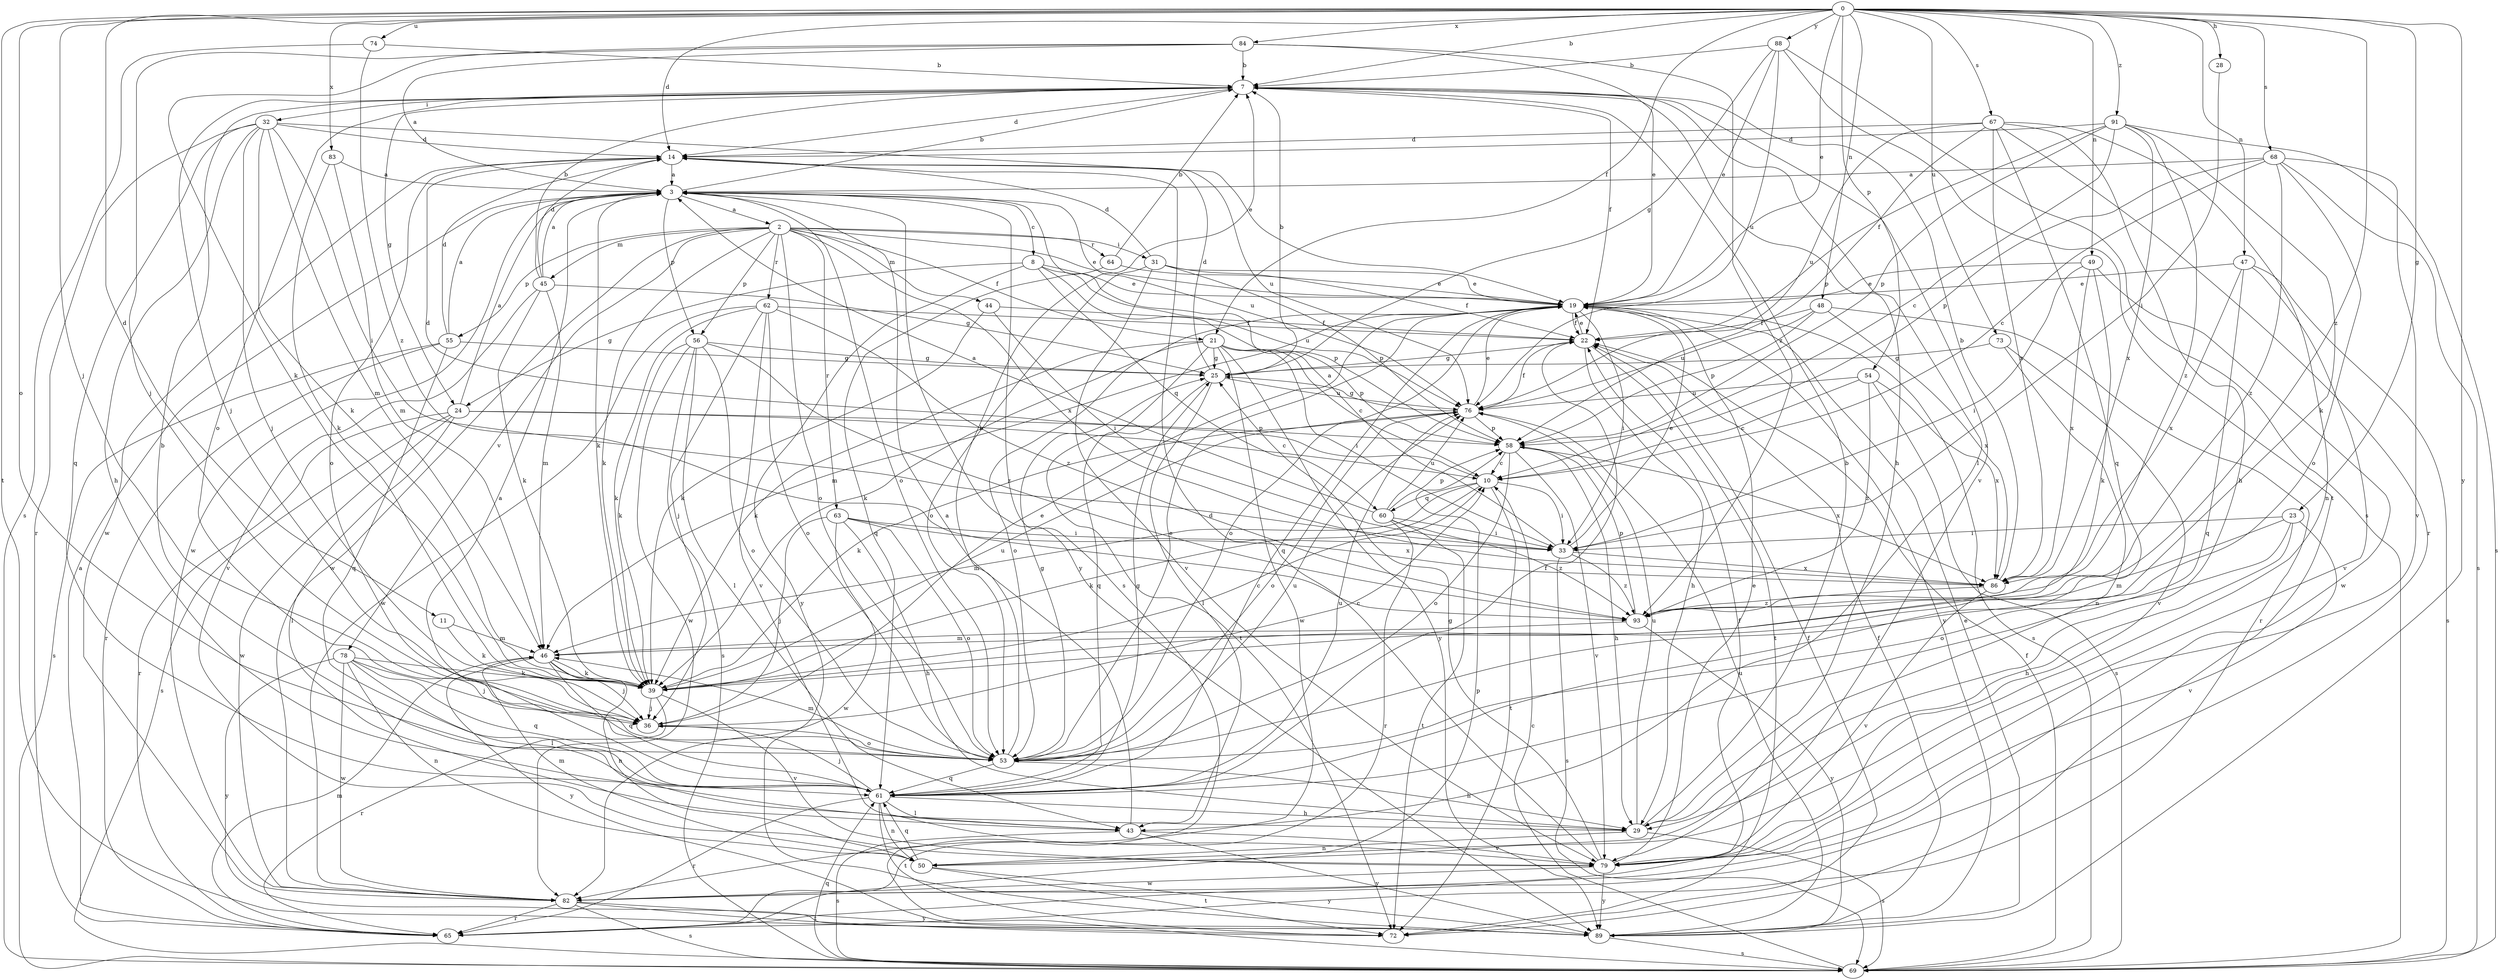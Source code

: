 strict digraph  {
0;
2;
3;
7;
8;
10;
11;
14;
19;
21;
22;
23;
24;
25;
28;
29;
31;
32;
33;
36;
39;
43;
44;
45;
46;
47;
48;
49;
50;
53;
54;
55;
56;
58;
60;
61;
62;
63;
64;
65;
67;
68;
69;
72;
73;
74;
76;
78;
79;
82;
83;
84;
86;
88;
89;
91;
93;
0 -> 7  [label=b];
0 -> 11  [label=d];
0 -> 14  [label=d];
0 -> 19  [label=e];
0 -> 21  [label=f];
0 -> 23  [label=g];
0 -> 28  [label=h];
0 -> 36  [label=j];
0 -> 47  [label=n];
0 -> 48  [label=n];
0 -> 49  [label=n];
0 -> 53  [label=o];
0 -> 54  [label=p];
0 -> 67  [label=s];
0 -> 68  [label=s];
0 -> 72  [label=t];
0 -> 73  [label=u];
0 -> 74  [label=u];
0 -> 83  [label=x];
0 -> 84  [label=x];
0 -> 88  [label=y];
0 -> 89  [label=y];
0 -> 91  [label=z];
0 -> 93  [label=z];
2 -> 19  [label=e];
2 -> 21  [label=f];
2 -> 31  [label=i];
2 -> 39  [label=k];
2 -> 44  [label=m];
2 -> 45  [label=m];
2 -> 53  [label=o];
2 -> 55  [label=p];
2 -> 56  [label=p];
2 -> 62  [label=r];
2 -> 63  [label=r];
2 -> 64  [label=r];
2 -> 78  [label=v];
2 -> 82  [label=w];
2 -> 86  [label=x];
3 -> 2  [label=a];
3 -> 7  [label=b];
3 -> 8  [label=c];
3 -> 39  [label=k];
3 -> 53  [label=o];
3 -> 56  [label=p];
3 -> 69  [label=s];
3 -> 76  [label=u];
3 -> 82  [label=w];
3 -> 89  [label=y];
7 -> 14  [label=d];
7 -> 22  [label=f];
7 -> 24  [label=g];
7 -> 29  [label=h];
7 -> 32  [label=i];
7 -> 36  [label=j];
7 -> 43  [label=l];
7 -> 53  [label=o];
7 -> 79  [label=v];
8 -> 19  [label=e];
8 -> 24  [label=g];
8 -> 58  [label=p];
8 -> 60  [label=q];
8 -> 76  [label=u];
8 -> 89  [label=y];
10 -> 14  [label=d];
10 -> 33  [label=i];
10 -> 39  [label=k];
10 -> 46  [label=m];
10 -> 60  [label=q];
10 -> 72  [label=t];
11 -> 39  [label=k];
11 -> 46  [label=m];
14 -> 3  [label=a];
14 -> 53  [label=o];
14 -> 76  [label=u];
14 -> 82  [label=w];
19 -> 22  [label=f];
19 -> 33  [label=i];
19 -> 39  [label=k];
19 -> 46  [label=m];
19 -> 53  [label=o];
19 -> 61  [label=q];
19 -> 69  [label=s];
19 -> 89  [label=y];
21 -> 10  [label=c];
21 -> 25  [label=g];
21 -> 33  [label=i];
21 -> 39  [label=k];
21 -> 53  [label=o];
21 -> 58  [label=p];
21 -> 72  [label=t];
21 -> 82  [label=w];
21 -> 89  [label=y];
22 -> 19  [label=e];
22 -> 25  [label=g];
22 -> 29  [label=h];
22 -> 72  [label=t];
23 -> 29  [label=h];
23 -> 33  [label=i];
23 -> 46  [label=m];
23 -> 53  [label=o];
23 -> 79  [label=v];
24 -> 3  [label=a];
24 -> 10  [label=c];
24 -> 43  [label=l];
24 -> 58  [label=p];
24 -> 65  [label=r];
24 -> 69  [label=s];
24 -> 82  [label=w];
25 -> 7  [label=b];
25 -> 14  [label=d];
25 -> 43  [label=l];
25 -> 61  [label=q];
25 -> 76  [label=u];
28 -> 33  [label=i];
29 -> 7  [label=b];
29 -> 50  [label=n];
29 -> 69  [label=s];
29 -> 76  [label=u];
31 -> 14  [label=d];
31 -> 19  [label=e];
31 -> 22  [label=f];
31 -> 53  [label=o];
31 -> 58  [label=p];
31 -> 79  [label=v];
32 -> 14  [label=d];
32 -> 19  [label=e];
32 -> 29  [label=h];
32 -> 33  [label=i];
32 -> 36  [label=j];
32 -> 39  [label=k];
32 -> 46  [label=m];
32 -> 61  [label=q];
32 -> 65  [label=r];
33 -> 3  [label=a];
33 -> 19  [label=e];
33 -> 69  [label=s];
33 -> 86  [label=x];
33 -> 93  [label=z];
36 -> 10  [label=c];
36 -> 19  [label=e];
36 -> 53  [label=o];
39 -> 10  [label=c];
39 -> 36  [label=j];
39 -> 65  [label=r];
39 -> 76  [label=u];
39 -> 79  [label=v];
43 -> 3  [label=a];
43 -> 69  [label=s];
43 -> 79  [label=v];
43 -> 89  [label=y];
44 -> 22  [label=f];
44 -> 33  [label=i];
44 -> 39  [label=k];
45 -> 3  [label=a];
45 -> 7  [label=b];
45 -> 14  [label=d];
45 -> 25  [label=g];
45 -> 39  [label=k];
45 -> 46  [label=m];
45 -> 79  [label=v];
46 -> 36  [label=j];
46 -> 39  [label=k];
46 -> 50  [label=n];
46 -> 61  [label=q];
46 -> 89  [label=y];
47 -> 19  [label=e];
47 -> 61  [label=q];
47 -> 69  [label=s];
47 -> 79  [label=v];
47 -> 86  [label=x];
48 -> 22  [label=f];
48 -> 58  [label=p];
48 -> 65  [label=r];
48 -> 76  [label=u];
48 -> 86  [label=x];
49 -> 19  [label=e];
49 -> 33  [label=i];
49 -> 39  [label=k];
49 -> 82  [label=w];
49 -> 86  [label=x];
50 -> 46  [label=m];
50 -> 61  [label=q];
50 -> 72  [label=t];
50 -> 89  [label=y];
53 -> 7  [label=b];
53 -> 19  [label=e];
53 -> 25  [label=g];
53 -> 29  [label=h];
53 -> 46  [label=m];
53 -> 61  [label=q];
53 -> 76  [label=u];
54 -> 10  [label=c];
54 -> 69  [label=s];
54 -> 76  [label=u];
54 -> 86  [label=x];
54 -> 93  [label=z];
55 -> 3  [label=a];
55 -> 14  [label=d];
55 -> 25  [label=g];
55 -> 61  [label=q];
55 -> 65  [label=r];
55 -> 69  [label=s];
56 -> 25  [label=g];
56 -> 39  [label=k];
56 -> 43  [label=l];
56 -> 53  [label=o];
56 -> 69  [label=s];
56 -> 82  [label=w];
56 -> 93  [label=z];
58 -> 10  [label=c];
58 -> 29  [label=h];
58 -> 53  [label=o];
58 -> 79  [label=v];
58 -> 86  [label=x];
60 -> 3  [label=a];
60 -> 33  [label=i];
60 -> 58  [label=p];
60 -> 65  [label=r];
60 -> 72  [label=t];
60 -> 76  [label=u];
60 -> 93  [label=z];
61 -> 3  [label=a];
61 -> 7  [label=b];
61 -> 22  [label=f];
61 -> 25  [label=g];
61 -> 29  [label=h];
61 -> 36  [label=j];
61 -> 43  [label=l];
61 -> 50  [label=n];
61 -> 65  [label=r];
61 -> 72  [label=t];
61 -> 76  [label=u];
62 -> 22  [label=f];
62 -> 36  [label=j];
62 -> 39  [label=k];
62 -> 53  [label=o];
62 -> 79  [label=v];
62 -> 82  [label=w];
62 -> 93  [label=z];
63 -> 29  [label=h];
63 -> 33  [label=i];
63 -> 36  [label=j];
63 -> 53  [label=o];
63 -> 82  [label=w];
63 -> 86  [label=x];
64 -> 7  [label=b];
64 -> 19  [label=e];
64 -> 61  [label=q];
65 -> 3  [label=a];
65 -> 46  [label=m];
65 -> 58  [label=p];
67 -> 14  [label=d];
67 -> 29  [label=h];
67 -> 50  [label=n];
67 -> 58  [label=p];
67 -> 61  [label=q];
67 -> 65  [label=r];
67 -> 76  [label=u];
67 -> 86  [label=x];
68 -> 3  [label=a];
68 -> 10  [label=c];
68 -> 53  [label=o];
68 -> 58  [label=p];
68 -> 69  [label=s];
68 -> 79  [label=v];
68 -> 93  [label=z];
69 -> 10  [label=c];
69 -> 22  [label=f];
69 -> 61  [label=q];
72 -> 22  [label=f];
73 -> 25  [label=g];
73 -> 50  [label=n];
73 -> 79  [label=v];
74 -> 7  [label=b];
74 -> 69  [label=s];
74 -> 93  [label=z];
76 -> 19  [label=e];
76 -> 22  [label=f];
76 -> 25  [label=g];
76 -> 39  [label=k];
76 -> 53  [label=o];
76 -> 58  [label=p];
78 -> 36  [label=j];
78 -> 39  [label=k];
78 -> 43  [label=l];
78 -> 50  [label=n];
78 -> 61  [label=q];
78 -> 82  [label=w];
78 -> 89  [label=y];
79 -> 14  [label=d];
79 -> 19  [label=e];
79 -> 25  [label=g];
79 -> 82  [label=w];
79 -> 89  [label=y];
82 -> 22  [label=f];
82 -> 65  [label=r];
82 -> 69  [label=s];
82 -> 72  [label=t];
82 -> 89  [label=y];
83 -> 3  [label=a];
83 -> 39  [label=k];
83 -> 46  [label=m];
84 -> 3  [label=a];
84 -> 7  [label=b];
84 -> 19  [label=e];
84 -> 36  [label=j];
84 -> 39  [label=k];
84 -> 93  [label=z];
86 -> 7  [label=b];
86 -> 79  [label=v];
86 -> 93  [label=z];
88 -> 7  [label=b];
88 -> 19  [label=e];
88 -> 25  [label=g];
88 -> 69  [label=s];
88 -> 72  [label=t];
88 -> 76  [label=u];
89 -> 19  [label=e];
89 -> 22  [label=f];
89 -> 69  [label=s];
89 -> 76  [label=u];
91 -> 10  [label=c];
91 -> 14  [label=d];
91 -> 22  [label=f];
91 -> 39  [label=k];
91 -> 58  [label=p];
91 -> 69  [label=s];
91 -> 86  [label=x];
91 -> 93  [label=z];
93 -> 46  [label=m];
93 -> 58  [label=p];
93 -> 89  [label=y];
}
